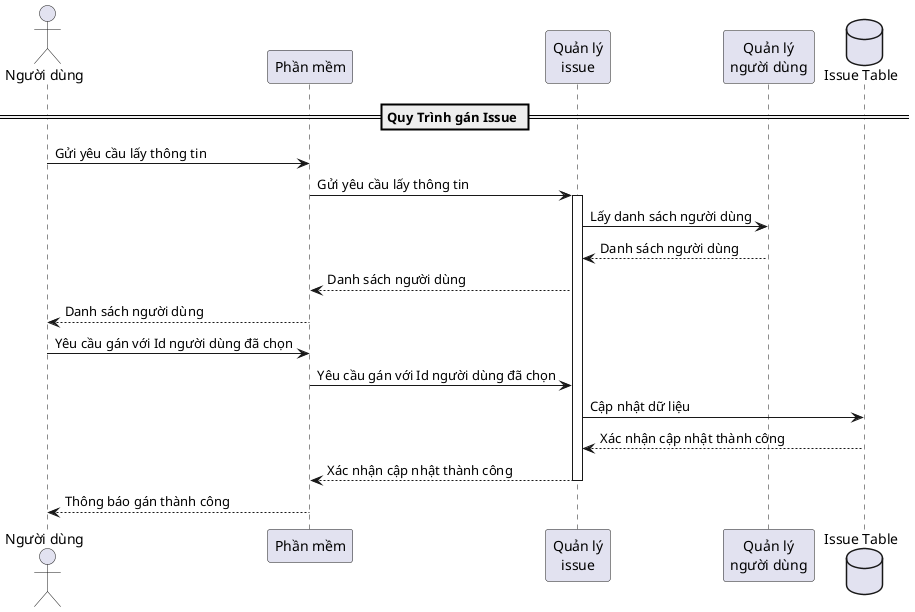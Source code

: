 @startuml
actor "Người dùng" as nd
participant "Phần mềm" as pm
participant "Quản lý\nissue" as qlis
participant "Quản lý\nngười dùng" as qlnd
database "Issue Table" as dbr

== Quy Trình gán Issue ==
nd -> pm : Gửi yêu cầu lấy thông tin
pm -> qlis : Gửi yêu cầu lấy thông tin
activate qlis
qlis -> qlnd : Lấy danh sách người dùng
qlnd --> qlis : Danh sách người dùng
qlis --> pm : Danh sách người dùng
pm --> nd : Danh sách người dùng
nd -> pm : Yêu cầu gán với Id người dùng đã chọn
pm -> qlis : Yêu cầu gán với Id người dùng đã chọn
qlis -> dbr : Cập nhật dữ liệu
dbr --> qlis : Xác nhận cập nhật thành công
qlis --> pm : Xác nhận cập nhật thành công
deactivate qlis
pm --> nd : Thông báo gán thành công
@enduml